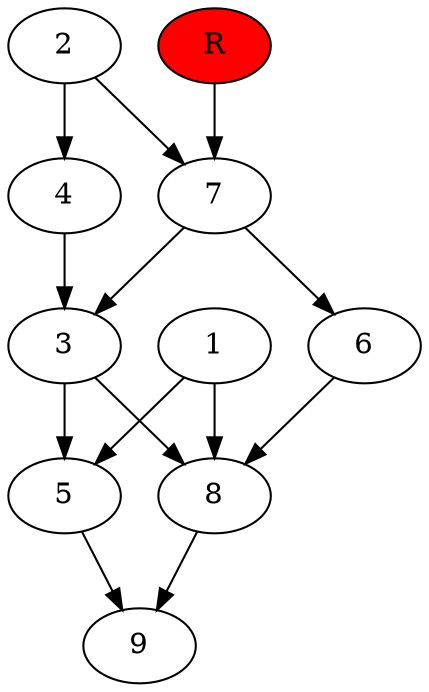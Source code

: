 digraph prb5880 {
	1
	2
	3
	4
	5
	6
	7
	8
	R [fillcolor="#ff0000" style=filled]
	1 -> 5
	1 -> 8
	2 -> 4
	2 -> 7
	3 -> 5
	3 -> 8
	4 -> 3
	5 -> 9
	6 -> 8
	7 -> 3
	7 -> 6
	8 -> 9
	R -> 7
}
